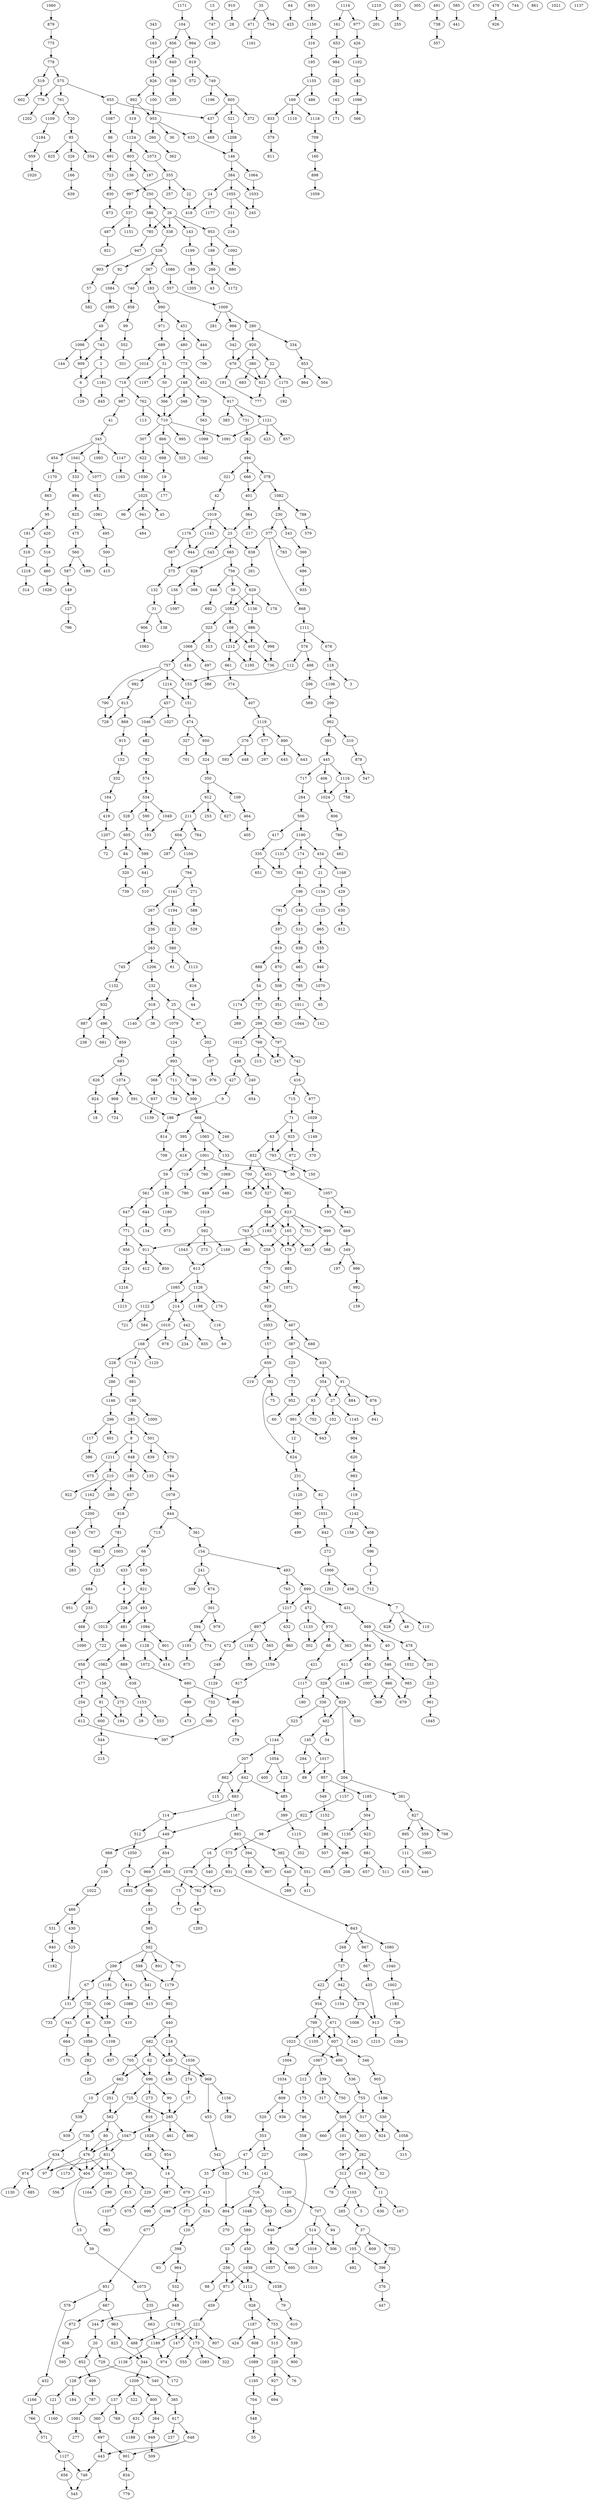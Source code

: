 digraph G {
  1 -> 712
  2 -> 6,1181
  3
  4 -> 226
  5
  6 -> 129
  7 -> 48,110,628
  8 -> 848,1211
  9 -> 186
  10 -> 538
  11 -> 167,636
  12 -> 624
  13 -> 747
  14 -> 670,687
  15 -> 39
  16 -> 540,1076
  17 -> 285
  18
  19 -> 177
  20 -> 729,852
  21 -> 1134
  22 -> 418
  23 -> 543,665,838
  24 -> 418,1177
  25 -> 87,1079
  26 -> 143,338,785,953
  27 -> 102,1145
  28
  29
  30 -> 1057
  31 -> 138,906
  32
  33 -> 413
  34
  35 -> 471,754
  36
  37 -> 105,609,752
  38
  39 -> 1075
  40 -> 546
  41 -> 345
  42 -> 1019
  43
  44
  45
  46 -> 1056
  47 -> 33,741
  48
  49 -> 743,1098
  50 -> 366
  51 -> 50,1197
  52 -> 621,1175
  53 -> 256
  54 -> 737,1174
  55
  56
  57 -> 582
  58 -> 1052,1136
  59 -> 130,561
  60
  61
  62 -> 662,696
  63 -> 793,832
  64 -> 425
  65
  66 -> 433,603
  67 -> 131,735
  68 -> 421
  69
  70 -> 1179
  71 -> 63,925
  72
  73 -> 77
  74 -> 1035
  75
  76
  77
  78
  79 -> 610
  80 -> 476,831
  81 -> 194,600
  82 -> 1031
  83
  84 -> 320
  85 -> 326,554,625
  86 -> 691
  87 -> 202
  88
  89
  90 -> 285
  91 -> 27,876,884
  92 -> 1084
  93 -> 702,991
  94 -> 306
  95 -> 181,420
  96
  97
  98 -> 573
  99 -> 552
  100 -> 955
  101 -> 282,597
  102 -> 943
  103
  104 -> 856,994
  105 -> 396,492
  106 -> 339
  107 -> 976
  108 -> 463,1212
  109 -> 464
  110
  111 -> 446,619
  112 -> 153
  113
  114 -> 449,512
  115
  116 -> 69
  117 -> 386
  118 -> 3,1106
  119 -> 1142
  120 -> 398
  121 -> 1160
  122 -> 684
  123 -> 485
  124 -> 993
  125
  126
  127 -> 796
  128 -> 121,184
  129
  130 -> 1180
  131 -> 733
  132 -> 31
  133 -> 1069
  134
  135
  136 -> 250
  137 -> 360,769
  138
  139 -> 1022
  140 -> 583
  141 -> 716,1100
  142
  143 -> 1199
  144
  145 -> 294,1017
  146 -> 384,1064
  147 -> 974
  148 -> 348,366,759
  149 -> 127
  150
  151 -> 474
  152 -> 332
  153 -> 151
  154 -> 241,483
  155 -> 365
  156 -> 1097
  157 -> 659
  158 -> 81,275
  159
  160 -> 898
  161 -> 653
  162 -> 171
  163 -> 518
  164 -> 419
  165 -> 179,258,403
  166 -> 639
  167
  168 -> 228,714,1125
  169 -> 833,1110,1118
  170
  171
  172
  173 -> 322,555,1083
  174 -> 581
  175 -> 746
  176
  177
  178
  179 -> 885
  180
  181 -> 318
  182 -> 1096
  183 -> 990
  184
  185 -> 637
  186 -> 814
  187
  188 -> 266
  189
  190 -> 293,1000
  191 -> 777
  192
  193 -> 669
  194
  195 -> 1155
  196 -> 248,791
  197
  198 -> 677
  199 -> 1205
  200
  201
  202 -> 107
  203 -> 255
  204 -> 381,1157
  205
  206 -> 569
  207 -> 642,862
  208
  209 -> 962
  210 -> 200,922,1162
  211 -> 604,764
  212 -> 175
  213
  214 -> 442,1010
  215
  216
  217
  218 -> 439,1036
  219
  220 -> 76,927
  221 -> 147,173,807,1189
  222 -> 580
  223 -> 961
  224 -> 1216
  225 -> 772
  226 -> 481,1013
  227 -> 141
  228 -> 286
  229 -> 975
  230 -> 243,377
  231 -> 82,1120
  232 -> 25,918
  233 -> 468
  234
  235 -> 663
  236 -> 263
  237
  238
  239 -> 317,750
  240 -> 654
  241 -> 399,674
  242
  243 -> 390
  244 -> 20
  245
  246
  247
  248 -> 513
  249 -> 1129
  250 -> 26,586
  251 -> 562
  252 -> 162
  253
  254 -> 612
  255
  256 -> 88,871,1112
  257
  258 -> 770
  259
  260 -> 362
  261
  262 -> 494
  263 -> 745,1206
  264 -> 949
  265 -> 37
  266 -> 43,1172
  267 -> 236
  268 -> 727
  269
  270
  271 -> 588
  272 -> 1066
  273 -> 916
  274 -> 17
  275 -> 194
  276 -> 448,593
  277
  278 -> 913,1008
  279
  280 -> 334,920
  281
  282 -> 32,312,810
  283
  284 -> 506
  285 -> 461,896,1047
  286 -> 1146
  287
  288 -> 507,606
  289
  290
  291 -> 223
  292 -> 125
  293 -> 8,501
  294 -> 89
  295 -> 229,815
  296 -> 117,601
  297
  298 -> 768,797,1012
  299 -> 67,914,1101
  300 -> 397
  301 -> 594,979
  302
  303
  304 -> 923,1135
  305
  306
  307 -> 622
  308
  309 -> 668
  310 -> 878
  311 -> 216
  312 -> 78,1103
  313
  314
  315
  316 -> 195
  317 -> 505
  318 -> 1218
  319 -> 1124
  320 -> 739
  321 -> 42
  322
  323 -> 313,1068
  324 -> 350
  325
  326 -> 166
  327 -> 701
  328 -> 605
  329 -> 336,829
  330 -> 924,1058
  331
  332 -> 164
  333 -> 894
  334 -> 853
  335 -> 651,703
  336 -> 402,523
  337 -> 919
  338 -> 526
  339 -> 1108
  340 -> 385
  341 -> 615
  342 -> 676
  343 -> 163
  344 -> 172,1209
  345 -> 454,1041,1093,1147
  346 -> 905
  347 -> 929
  348 -> 710
  349 -> 197,996
  350 -> 109,912
  351 -> 820
  352
  353 -> 47,227
  354 -> 27,93
  355 -> 22,257,997
  356 -> 205
  357
  358 -> 1006
  359
  360 -> 697
  361 -> 154
  362
  363
  364 -> 23,217
  365 -> 502
  366 -> 710
  367 -> 183,740
  368 -> 937
  369
  370
  371 -> 120
  372
  373
  374 -> 407
  375 -> 132
  376 -> 447
  377 -> 783,838,868
  378 -> 401,1082
  379 -> 811
  380 -> 621,683
  381 -> 827
  382 -> 551,640
  383
  384 -> 24,1033,1055
  385 -> 617
  386
  387 -> 225,635
  388
  389 -> 1115
  390 -> 686
  391 -> 445
  392 -> 75,624
  393 -> 499
  394 -> 907,930
  395 -> 618
  396 -> 376
  397
  398 -> 83,964
  399
  400
  401 -> 364
  402 -> 34,145
  403
  404 -> 15,556
  405
  406 -> 1024
  407 -> 1119
  408 -> 596
  409 -> 787
  410
  411
  412
  413 -> 198,524
  414
  415
  416 -> 715,877
  417 -> 335
  418
  419 -> 1207
  420 -> 516
  421 -> 1117
  422 -> 934
  423
  424
  425
  426 -> 1102
  427 -> 9
  428 -> 14
  429 -> 630
  430 -> 525
  431 -> 989
  432 -> 1166
  433 -> 4
  434 -> 21,1168
  435 -> 913
  436
  437 -> 469
  438 -> 240,427
  439 -> 436,968
  440 -> 218,682
  441
  442 -> 234,835
  443 -> 748
  444 -> 706
  445 -> 406,717,1116
  446
  447
  448
  449 -> 854,988
  450 -> 1039
  451 -> 444,480
  452 -> 917
  453 -> 542
  454 -> 1170
  455 -> 527,836,882
  456 -> 7
  457 -> 1027,1046
  458 -> 1007
  459 -> 221
  460 -> 1026
  461
  462
  463 -> 736,1195
  464 -> 405
  465 -> 795
  466 -> 889,1062
  467 -> 387,688
  468 -> 1090
  469
  470
  471 -> 1161
  472 -> 970,1133
  473
  474 -> 327,950
  475 -> 560
  476 -> 97,404,1051,1173
  477 -> 254
  478 -> 291,1032
  479 -> 926
  480 -> 773
  481 -> 466
  482 -> 792
  483 -> 765,899
  484
  485 -> 389
  486
  487 -> 921
  488 -> 344
  489 -> 430,531
  490 -> 536
  491 -> 738
  492
  493 -> 481,1094
  494 -> 321,378,666
  495 -> 500
  496 -> 681,859
  497 -> 388
  498 -> 206
  499
  500 -> 415
  501 -> 570,839
  502 -> 70,299,598,891
  503 -> 846
  504
  505 -> 101,303,660
  506 -> 417,1190
  507
  508 -> 351
  509
  510
  511
  512 -> 1050
  513 -> 938
  514 -> 56,306,1016
  515 -> 220
  516 -> 460
  517 -> 924
  518 -> 826
  519 -> 602,776
  520 -> 353
  521 -> 1208
  522
  523 -> 1144
  524 -> 120
  525 -> 131
  526 -> 92,367,1086
  527 -> 558
  528
  529
  530
  531 -> 940
  532 -> 948
  533 -> 804
  534 -> 328,590,1049
  535 -> 946
  536 -> 755
  537 -> 487,1151
  538 -> 939
  539 -> 900
  540
  541 -> 664
  542 -> 533
  543 -> 375
  544 -> 215
  545
  546 -> 985,986
  547
  548 -> 55
  549 -> 1152
  550 -> 695,1037
  551 -> 411
  552 -> 331
  553
  554
  555
  556
  557 -> 1009
  558 -> 165,763,1193
  559 -> 1005
  560 -> 189,587
  561 -> 644,647
  562 -> 80,730,1047
  563 -> 1099
  564 -> 458,611
  565 -> 1159
  566
  567 -> 375
  568
  569
  570 -> 784
  571 -> 1127
  572
  573 -> 931
  574 -> 534
  575 -> 655,761,776
  576 -> 432
  577 -> 297
  578 -> 112,498
  579
  580 -> 61,1113
  581 -> 196
  582
  583 -> 283
  584
  585 -> 441
  586 -> 338,785
  587 -> 149
  588 -> 529
  589 -> 53,450
  590 -> 103
  591 -> 186
  592 -> 373,1043,1169
  593
  594 -> 774,1191
  595
  596 -> 1
  597 -> 312
  598 -> 341,1179
  599 -> 641
  600 -> 544
  601
  602
  603 -> 821
  604 -> 287,1104
  605 -> 84,599
  606 -> 208,855
  607 -> 346,490,1067
  608 -> 1089
  609
  610
  611 -> 329,1148
  612 -> 397
  613 -> 1085,1126
  614
  615
  616
  617 -> 237,648
  618 -> 59
  619
  620 -> 983
  621 -> 777
  622 -> 1030
  623 -> 165,751,999,1193
  624 -> 231
  625
  626 -> 824
  627
  628
  629 -> 178,1052,1136
  630 -> 812
  631 -> 1188
  632 -> 860
  633 -> 146
  634 -> 97,404,874
  635 -> 91,354
  636
  637 -> 818
  638 -> 1153
  639
  640 -> 289
  641 -> 510
  642 -> 485,883
  643
  644 -> 134
  645
  646 -> 692
  647 -> 771
  648 -> 443,901
  649
  650 -> 782,1035
  651
  652 -> 1061
  653 -> 984
  654
  655 -> 437,1087
  656 -> 545
  657
  658 -> 595
  659 -> 219,392
  660
  661 -> 374
  662 -> 10,251
  663 -> 1189
  664 -> 170
  665 -> 756,828
  666 -> 401
  667 -> 963,972
  668 -> 246,395,1065
  669 -> 349
  670 -> 371
  671 -> 242,607,1105
  672 -> 249
  673 -> 279
  674 -> 301
  675
  676 -> 191,621
  677 -> 851
  678 -> 118
  679
  680 -> 699,808
  681
  682 -> 62,439,705
  683
  684 -> 233,951
  685
  686 -> 935
  687 -> 690
  688
  689 -> 51,1014
  690
  691 -> 723
  692
  693 -> 626,1074
  694
  695
  696 -> 90,273,725
  697 -> 443,901
  698 -> 19
  699 -> 473
  700 -> 527,836
  701
  702
  703
  704 -> 548
  705 -> 662,696
  706
  707 -> 94,514
  708
  709 -> 160
  710 -> 307,866,995,1091
  711 -> 309,734
  712
  713 -> 66
  714 -> 981
  715 -> 71
  716 -> 503,804,1048
  717 -> 284
  718 -> 762,987
  719 -> 780
  720 -> 85
  721
  722 -> 958
  723 -> 830
  724
  725 -> 285,562
  726 -> 1204
  727 -> 422,942
  728
  729 -> 340
  730 -> 476,634
  731 -> 262
  732 -> 300
  733
  734
  735 -> 46,339,541
  736
  737 -> 298
  738 -> 357
  739
  740 -> 858
  741
  742 -> 416
  743 -> 2,909
  744
  745 -> 1132
  746 -> 358
  747 -> 126
  748 -> 545
  749 -> 805,1196
  750
  751 -> 179
  752 -> 396
  753 -> 515,539
  754
  755 -> 505,517
  756 -> 58,629,646
  757 -> 153,790,982,1214
  758
  759 -> 563
  760
  761 -> 720,1109
  762 -> 113,710
  763 -> 258,960
  764
  765 -> 1217
  766 -> 571
  767
  768 -> 213,247
  769
  770 -> 347
  771 -> 911,956
  772 -> 952
  773 -> 148,452
  774
  775 -> 778
  776 -> 1202
  777
  778 -> 519,575
  779
  780
  781 -> 802,1003
  782 -> 847
  783
  784 -> 1078
  785 -> 947
  786 -> 309
  787 -> 1081
  788 -> 579
  789 -> 462
  790 -> 728
  791 -> 337
  792 -> 574
  793 -> 150
  794 -> 271,1141
  795 -> 1011
  796
  797 -> 247,742
  798
  799 -> 607,1023,1105
  800 -> 264,631
  801 -> 414
  802 -> 122
  803 -> 136,187
  804 -> 270
  805 -> 372,437,521
  806 -> 789
  807
  808 -> 673
  809 -> 520,936
  810 -> 11
  811
  812
  813 -> 728,869
  814 -> 708
  815 -> 1107
  816 -> 44
  817 -> 808
  818 -> 781
  819 -> 572,749
  820
  821 -> 226,493
  822 -> 98
  823 -> 344
  824 -> 18
  825 -> 475
  826 -> 100,892
  827 -> 559,798,895
  828 -> 156,308
  829 -> 204,402,530
  830 -> 873
  831 -> 97,295,404,1051
  832 -> 455,700
  833 -> 379
  834 -> 779
  835
  836
  837
  838 -> 261
  839
  840 -> 356
  841
  842 -> 272
  843 -> 268,967,1080
  844 -> 361,713
  845
  846 -> 550
  847 -> 1203
  848 -> 135,185
  849 -> 1018
  850
  851 -> 576,667
  852 -> 409
  853 -> 504,864
  854 -> 650,969
  855
  856 -> 518,840
  857
  858 -> 99
  859 -> 693
  860 -> 1159
  861
  862 -> 115,883
  863 -> 95
  864
  865 -> 535
  866 -> 325,698
  867 -> 435
  868 -> 1111
  869 -> 915
  870 -> 508
  871 -> 459
  872 -> 30
  873
  874 -> 685,1130
  875
  876 -> 841
  877 -> 1029
  878 -> 547
  879 -> 775
  880
  881 -> 511,657
  882 -> 623
  883 -> 114,1167
  884
  885 -> 1071
  886 -> 463,998,1212
  887 -> 238
  888 -> 54
  889 -> 638
  890 -> 643,645
  891
  892 -> 319,955
  893 -> 16,382,394
  894 -> 825
  895 -> 111
  896
  897 -> 565,672,1192
  898 -> 1059
  899 -> 431,472,1217
  900
  901 -> 834
  902 -> 440
  903 -> 57
  904 -> 620
  905 -> 1186
  906 -> 1063
  907
  908 -> 724
  909 -> 6
  910 -> 28
  911 -> 412,850
  912 -> 211,253,627
  913 -> 1215
  914 -> 1088
  915 -> 152
  916 -> 1028
  917 -> 383,731,1121
  918 -> 38,1140
  919 -> 870,888
  920 -> 52,380,676
  921
  922
  923 -> 881
  924
  925 -> 793,872
  926
  927 -> 694
  928 -> 753,1187
  929 -> 467,1053
  930
  931 -> 782,843
  932 -> 496,887
  933 -> 1150
  934 -> 671,799
  935
  936
  937 -> 1139
  938 -> 465
  939
  940 -> 1182
  941 -> 484
  942 -> 278,1154
  943
  944
  945
  946 -> 1070
  947 -> 903
  948 -> 244,1178
  949 -> 509
  950 -> 324
  951
  952 -> 60
  953 -> 188,1092
  954 -> 14
  955 -> 36,260,633
  956 -> 224
  957 -> 549,1185
  958 -> 477
  959 -> 1020
  960
  961 -> 1045
  962 -> 310,391
  963 -> 488,823
  964 -> 532
  965
  966 -> 342
  967 -> 867
  968 -> 453,1156
  969 -> 980
  970 -> 68,302,363
  971 -> 689
  972 -> 658
  973
  974
  975
  976
  977 -> 426
  978
  979
  980 -> 155
  981 -> 190
  982 -> 813
  983 -> 119
  984 -> 252
  985 -> 679
  986 -> 369,679
  987 -> 41
  988 -> 139
  989 -> 40,478,564
  990 -> 451,971
  991 -> 12,943
  992 -> 159
  993 -> 368,711,786
  994 -> 819
  995
  996 -> 992
  997 -> 537
  998 -> 736
  999 -> 403,568
  1000
  1001 -> 30,719,760
  1002 -> 1183
  1003 -> 122
  1004 -> 1034
  1005
  1006 -> 846
  1007 -> 369
  1008
  1009 -> 280,281,966
  1010 -> 168,978
  1011 -> 142,1044
  1012 -> 438
  1013 -> 722
  1014 -> 718
  1015
  1016 -> 1015
  1017 -> 89,957
  1018 -> 592
  1019 -> 23,1143,1176
  1020
  1021
  1022 -> 489
  1023 -> 490,1004
  1024 -> 806
  1025 -> 45,96,941
  1026
  1027
  1028 -> 428,954
  1029 -> 1149
  1030 -> 1025
  1031 -> 842
  1032
  1033 -> 245
  1034 -> 809
  1035
  1036 -> 274,968
  1037
  1038 -> 79
  1039 -> 871,1038,1112
  1040 -> 1002
  1041 -> 333,1077
  1042
  1043 -> 613
  1044
  1045
  1046 -> 482
  1047 -> 476,831
  1048 -> 589
  1049 -> 103
  1050 -> 74
  1051 -> 290,1164
  1052 -> 108,323
  1053 -> 157
  1054 -> 123,400
  1055 -> 245,311
  1056 -> 292
  1057 -> 193,945
  1058 -> 315
  1059
  1060 -> 879
  1061 -> 495
  1062 -> 158
  1063
  1064 -> 1033
  1065 -> 133,1001
  1066 -> 456,1201
  1067 -> 212,239
  1068 -> 497,616,757
  1069 -> 649,849
  1070 -> 65
  1071
  1072 -> 680
  1073 -> 355
  1074 -> 591,908
  1075 -> 235
  1076 -> 73,614
  1077 -> 652
  1078 -> 844
  1079 -> 124
  1080 -> 1040
  1081 -> 277
  1082 -> 230,788
  1083
  1084 -> 1095
  1085 -> 214,1122
  1086 -> 557
  1087 -> 86
  1088 -> 410
  1089 -> 1165
  1090
  1091
  1092 -> 880
  1093
  1094 -> 801,1128
  1095 -> 49
  1096 -> 566
  1097
  1098 -> 144,909
  1099 -> 1042
  1100 -> 528,707
  1101 -> 106
  1102 -> 182
  1103 -> 5,265
  1104 -> 794
  1105
  1106 -> 209
  1107 -> 965
  1108 -> 837
  1109 -> 1184
  1110
  1111 -> 578,678
  1112 -> 928
  1113 -> 816
  1114 -> 161,977
  1115 -> 352
  1116 -> 758,1024
  1117 -> 180
  1118 -> 709
  1119 -> 276,577,890
  1120 -> 393
  1121 -> 423,857,1091
  1122 -> 584,721
  1123 -> 865
  1124 -> 803,1073
  1125
  1126 -> 176,214,1198
  1127 -> 656,748
  1128 -> 414,1072
  1129 -> 732
  1130
  1131 -> 703
  1132 -> 932
  1133 -> 302
  1134 -> 1123
  1135 -> 606
  1136 -> 886
  1137
  1138 -> 128
  1139
  1140
  1141 -> 267,1194
  1142 -> 408,1158
  1143 -> 944
  1144 -> 207,1054
  1145 -> 904
  1146 -> 296
  1147 -> 1163
  1148
  1149 -> 370
  1150 -> 316
  1151
  1152 -> 288
  1153 -> 29,553
  1154
  1155 -> 169,486
  1156 -> 259
  1157 -> 822
  1158
  1159 -> 817
  1160
  1161
  1162 -> 1200
  1163
  1164
  1165 -> 704
  1166 -> 766
  1167 -> 449,893
  1168 -> 429
  1169 -> 613
  1170 -> 863
  1171 -> 104
  1172
  1173
  1174 -> 269
  1175 -> 192
  1176 -> 567,944
  1177
  1178 -> 147,173,488
  1179 -> 902
  1180 -> 973
  1181 -> 845
  1182
  1183 -> 726
  1184 -> 959
  1185 -> 304
  1186 -> 330
  1187 -> 424,608
  1188
  1189 -> 974,1138
  1190 -> 174,434,1131
  1191 -> 875
  1192 -> 359
  1193 -> 179,911
  1194 -> 222
  1195
  1196
  1197
  1198 -> 116
  1199 -> 199
  1200 -> 140,767
  1201
  1202
  1203
  1204
  1205
  1206 -> 232
  1207 -> 72
  1208 -> 146
  1209 -> 137,522,800
  1210 -> 201
  1211 -> 210,675
  1212 -> 661,1195
  1213
  1214 -> 151,457
  1215
  1216 -> 1213
  1217 -> 632,897
  1218 -> 314
}
